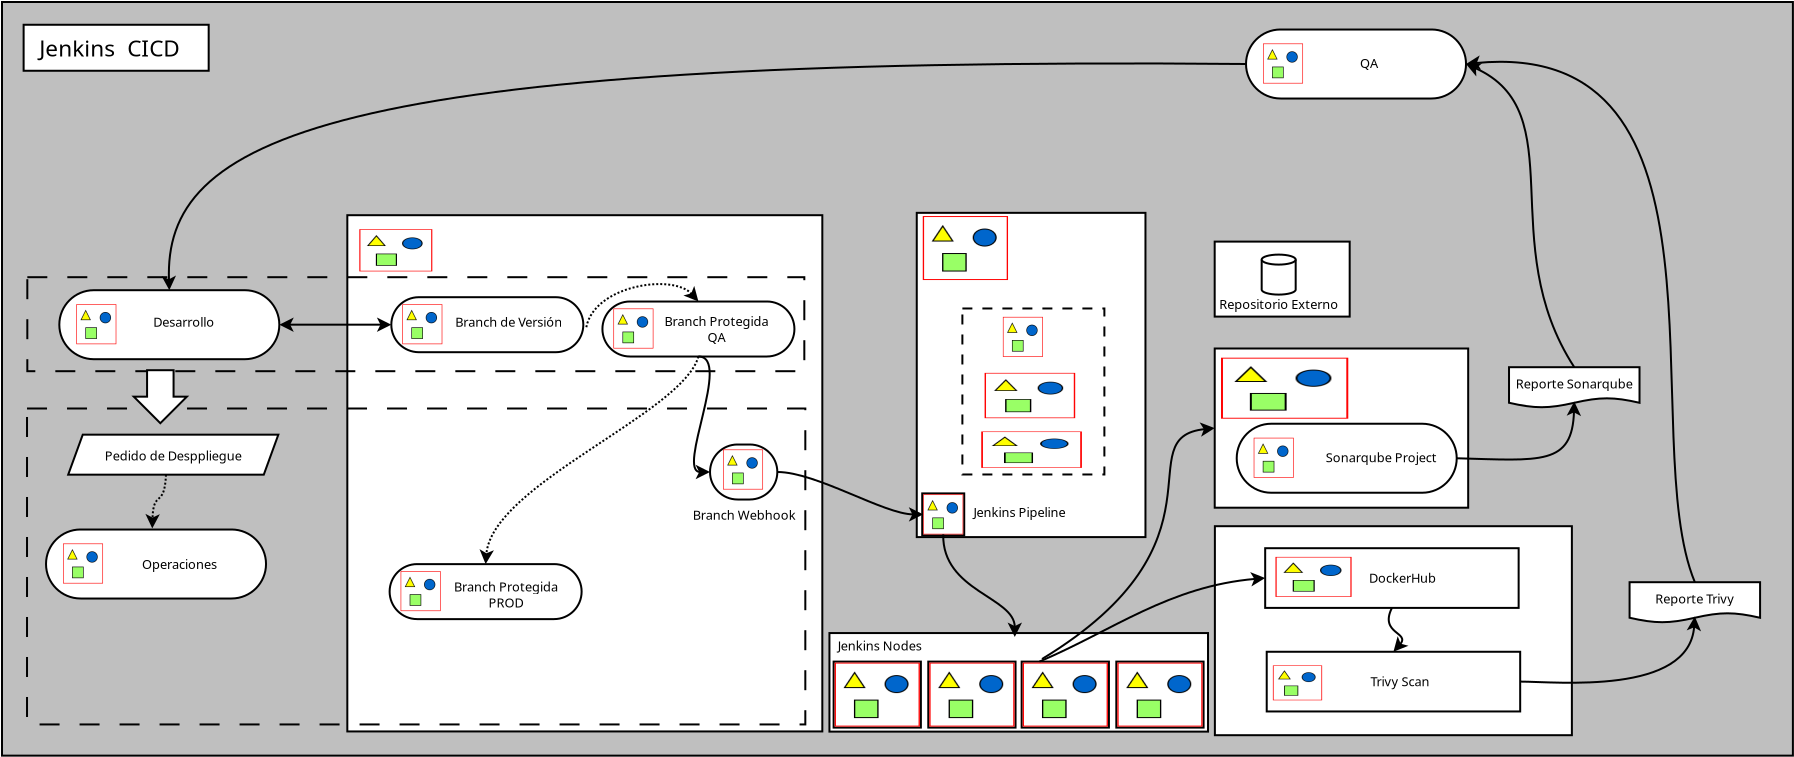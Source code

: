 <?xml version="1.0" encoding="UTF-8"?>
<dia:diagram xmlns:dia="http://www.lysator.liu.se/~alla/dia/">
  <dia:layer name="Fondo" visible="true" active="true">
    <dia:object type="Standard - Box" version="0" id="O0">
      <dia:attribute name="obj_pos">
        <dia:point val="2.684,-6.11"/>
      </dia:attribute>
      <dia:attribute name="obj_bb">
        <dia:rectangle val="2.634,-6.16;92.278,31.622"/>
      </dia:attribute>
      <dia:attribute name="elem_corner">
        <dia:point val="2.684,-6.11"/>
      </dia:attribute>
      <dia:attribute name="elem_width">
        <dia:real val="89.545"/>
      </dia:attribute>
      <dia:attribute name="elem_height">
        <dia:real val="37.682"/>
      </dia:attribute>
      <dia:attribute name="border_width">
        <dia:real val="0.1"/>
      </dia:attribute>
      <dia:attribute name="inner_color">
        <dia:color val="#bfbfbf"/>
      </dia:attribute>
      <dia:attribute name="show_background">
        <dia:boolean val="true"/>
      </dia:attribute>
    </dia:object>
    <dia:object type="Standard - Box" version="0" id="O1">
      <dia:attribute name="obj_pos">
        <dia:point val="19.95,4.55"/>
      </dia:attribute>
      <dia:attribute name="obj_bb">
        <dia:rectangle val="19.9,4.5;43.75,30.413"/>
      </dia:attribute>
      <dia:attribute name="elem_corner">
        <dia:point val="19.95,4.55"/>
      </dia:attribute>
      <dia:attribute name="elem_width">
        <dia:real val="23.75"/>
      </dia:attribute>
      <dia:attribute name="elem_height">
        <dia:real val="25.812"/>
      </dia:attribute>
      <dia:attribute name="show_background">
        <dia:boolean val="true"/>
      </dia:attribute>
    </dia:object>
    <dia:object type="Standard - Box" version="0" id="O2">
      <dia:attribute name="obj_pos">
        <dia:point val="48.422,4.432"/>
      </dia:attribute>
      <dia:attribute name="obj_bb">
        <dia:rectangle val="48.372,4.382;59.907,20.695"/>
      </dia:attribute>
      <dia:attribute name="elem_corner">
        <dia:point val="48.422,4.432"/>
      </dia:attribute>
      <dia:attribute name="elem_width">
        <dia:real val="11.435"/>
      </dia:attribute>
      <dia:attribute name="elem_height">
        <dia:real val="16.213"/>
      </dia:attribute>
      <dia:attribute name="show_background">
        <dia:boolean val="true"/>
      </dia:attribute>
    </dia:object>
    <dia:object type="Standard - Box" version="0" id="O3">
      <dia:attribute name="obj_pos">
        <dia:point val="3.935,14.215"/>
      </dia:attribute>
      <dia:attribute name="obj_bb">
        <dia:rectangle val="3.885,14.165;42.9,30.062"/>
      </dia:attribute>
      <dia:attribute name="elem_corner">
        <dia:point val="3.935,14.215"/>
      </dia:attribute>
      <dia:attribute name="elem_width">
        <dia:real val="38.915"/>
      </dia:attribute>
      <dia:attribute name="elem_height">
        <dia:real val="15.797"/>
      </dia:attribute>
      <dia:attribute name="show_background">
        <dia:boolean val="false"/>
      </dia:attribute>
      <dia:attribute name="line_style">
        <dia:enum val="1"/>
      </dia:attribute>
    </dia:object>
    <dia:object type="Standard - Box" version="0" id="O4">
      <dia:attribute name="obj_pos">
        <dia:point val="50.703,9.214"/>
      </dia:attribute>
      <dia:attribute name="obj_bb">
        <dia:rectangle val="50.653,9.164;57.853,17.564"/>
      </dia:attribute>
      <dia:attribute name="elem_corner">
        <dia:point val="50.703,9.214"/>
      </dia:attribute>
      <dia:attribute name="elem_width">
        <dia:real val="7.1"/>
      </dia:attribute>
      <dia:attribute name="elem_height">
        <dia:real val="8.3"/>
      </dia:attribute>
      <dia:attribute name="show_background">
        <dia:boolean val="false"/>
      </dia:attribute>
      <dia:attribute name="line_style">
        <dia:enum val="1"/>
      </dia:attribute>
      <dia:attribute name="dashlength">
        <dia:real val="0.5"/>
      </dia:attribute>
    </dia:object>
    <dia:object type="Standard - Box" version="0" id="O5">
      <dia:attribute name="obj_pos">
        <dia:point val="3.95,7.65"/>
      </dia:attribute>
      <dia:attribute name="obj_bb">
        <dia:rectangle val="3.9,7.6;42.85,12.4"/>
      </dia:attribute>
      <dia:attribute name="elem_corner">
        <dia:point val="3.95,7.65"/>
      </dia:attribute>
      <dia:attribute name="elem_width">
        <dia:real val="38.85"/>
      </dia:attribute>
      <dia:attribute name="elem_height">
        <dia:real val="4.7"/>
      </dia:attribute>
      <dia:attribute name="show_background">
        <dia:boolean val="false"/>
      </dia:attribute>
      <dia:attribute name="line_style">
        <dia:enum val="1"/>
      </dia:attribute>
    </dia:object>
    <dia:object type="Standard - Box" version="0" id="O6">
      <dia:attribute name="obj_pos">
        <dia:point val="63.328,20.1"/>
      </dia:attribute>
      <dia:attribute name="obj_bb">
        <dia:rectangle val="63.278,20.05;81.228,30.6"/>
      </dia:attribute>
      <dia:attribute name="elem_corner">
        <dia:point val="63.328,20.1"/>
      </dia:attribute>
      <dia:attribute name="elem_width">
        <dia:real val="17.85"/>
      </dia:attribute>
      <dia:attribute name="elem_height">
        <dia:real val="10.45"/>
      </dia:attribute>
      <dia:attribute name="show_background">
        <dia:boolean val="true"/>
      </dia:attribute>
    </dia:object>
    <dia:object type="Standard - Box" version="0" id="O7">
      <dia:attribute name="obj_pos">
        <dia:point val="44.056,25.443"/>
      </dia:attribute>
      <dia:attribute name="obj_bb">
        <dia:rectangle val="44.005,25.393;63.035,30.421"/>
      </dia:attribute>
      <dia:attribute name="elem_corner">
        <dia:point val="44.056,25.443"/>
      </dia:attribute>
      <dia:attribute name="elem_width">
        <dia:real val="18.929"/>
      </dia:attribute>
      <dia:attribute name="elem_height">
        <dia:real val="4.928"/>
      </dia:attribute>
      <dia:attribute name="show_background">
        <dia:boolean val="true"/>
      </dia:attribute>
    </dia:object>
    <dia:object type="Standard - Text" version="1" id="O8">
      <dia:attribute name="obj_pos">
        <dia:point val="44.474,26.31"/>
      </dia:attribute>
      <dia:attribute name="obj_bb">
        <dia:rectangle val="44.474,25.715;48.968,26.46"/>
      </dia:attribute>
      <dia:attribute name="text">
        <dia:composite type="text">
          <dia:attribute name="string">
            <dia:string>#Jenkins Nodes#</dia:string>
          </dia:attribute>
          <dia:attribute name="font">
            <dia:font family="sans" style="0" name="Helvetica"/>
          </dia:attribute>
          <dia:attribute name="height">
            <dia:real val="0.8"/>
          </dia:attribute>
          <dia:attribute name="pos">
            <dia:point val="44.474,26.31"/>
          </dia:attribute>
          <dia:attribute name="color">
            <dia:color val="#000000"/>
          </dia:attribute>
          <dia:attribute name="alignment">
            <dia:enum val="0"/>
          </dia:attribute>
        </dia:composite>
      </dia:attribute>
      <dia:attribute name="valign">
        <dia:enum val="3"/>
      </dia:attribute>
    </dia:object>
    <dia:group>
      <dia:object type="Standard - Box" version="0" id="O9">
        <dia:attribute name="obj_pos">
          <dia:point val="3.765,-4.972"/>
        </dia:attribute>
        <dia:attribute name="obj_bb">
          <dia:rectangle val="3.715,-5.022;13.068,-2.622"/>
        </dia:attribute>
        <dia:attribute name="elem_corner">
          <dia:point val="3.765,-4.972"/>
        </dia:attribute>
        <dia:attribute name="elem_width">
          <dia:real val="9.253"/>
        </dia:attribute>
        <dia:attribute name="elem_height">
          <dia:real val="2.3"/>
        </dia:attribute>
        <dia:attribute name="show_background">
          <dia:boolean val="true"/>
        </dia:attribute>
      </dia:object>
      <dia:object type="Standard - Text" version="1" id="O10">
        <dia:attribute name="obj_pos">
          <dia:point val="4.549,-3.38"/>
        </dia:attribute>
        <dia:attribute name="obj_bb">
          <dia:rectangle val="4.549,-4.463;12.099,-3.047"/>
        </dia:attribute>
        <dia:attribute name="text">
          <dia:composite type="text">
            <dia:attribute name="string">
              <dia:string>#Jenkins  CICD#</dia:string>
            </dia:attribute>
            <dia:attribute name="font">
              <dia:font family="sans" style="0" name="Helvetica"/>
            </dia:attribute>
            <dia:attribute name="height">
              <dia:real val="1.411"/>
            </dia:attribute>
            <dia:attribute name="pos">
              <dia:point val="4.549,-3.38"/>
            </dia:attribute>
            <dia:attribute name="color">
              <dia:color val="#000000"/>
            </dia:attribute>
            <dia:attribute name="alignment">
              <dia:enum val="0"/>
            </dia:attribute>
          </dia:composite>
        </dia:attribute>
        <dia:attribute name="valign">
          <dia:enum val="3"/>
        </dia:attribute>
      </dia:object>
    </dia:group>
  </dia:layer>
  <dia:layer name="Frente" visible="true">
    <dia:object type="Standard - Image" version="0" id="O11">
      <dia:attribute name="obj_pos">
        <dia:point val="20.55,5.25"/>
      </dia:attribute>
      <dia:attribute name="obj_bb">
        <dia:rectangle val="20.5,5.2;24.25,7.41"/>
      </dia:attribute>
      <dia:attribute name="elem_corner">
        <dia:point val="20.55,5.25"/>
      </dia:attribute>
      <dia:attribute name="elem_width">
        <dia:real val="3.65"/>
      </dia:attribute>
      <dia:attribute name="elem_height">
        <dia:real val="2.11"/>
      </dia:attribute>
      <dia:attribute name="draw_border">
        <dia:boolean val="false"/>
      </dia:attribute>
      <dia:attribute name="keep_aspect">
        <dia:boolean val="true"/>
      </dia:attribute>
      <dia:attribute name="file">
        <dia:string>#D:\dpaniagua\documentos\git\smartfran-documentacion\SF_CICD\jenkins_smartfran\img\GitHub-logo.jpg#</dia:string>
      </dia:attribute>
    </dia:object>
    <dia:group>
      <dia:object type="Standard - Box" version="0" id="O12">
        <dia:attribute name="obj_pos">
          <dia:point val="22.15,8.65"/>
        </dia:attribute>
        <dia:attribute name="obj_bb">
          <dia:rectangle val="22.1,8.6;31.8,11.45"/>
        </dia:attribute>
        <dia:attribute name="elem_corner">
          <dia:point val="22.15,8.65"/>
        </dia:attribute>
        <dia:attribute name="elem_width">
          <dia:real val="9.6"/>
        </dia:attribute>
        <dia:attribute name="elem_height">
          <dia:real val="2.75"/>
        </dia:attribute>
        <dia:attribute name="border_width">
          <dia:real val="0.1"/>
        </dia:attribute>
        <dia:attribute name="show_background">
          <dia:boolean val="true"/>
        </dia:attribute>
        <dia:attribute name="corner_radius">
          <dia:real val="2"/>
        </dia:attribute>
      </dia:object>
      <dia:object type="Standard - Image" version="0" id="O13">
        <dia:attribute name="obj_pos">
          <dia:point val="22.7,9"/>
        </dia:attribute>
        <dia:attribute name="obj_bb">
          <dia:rectangle val="22.65,8.95;24.75,11.05"/>
        </dia:attribute>
        <dia:attribute name="elem_corner">
          <dia:point val="22.7,9"/>
        </dia:attribute>
        <dia:attribute name="elem_width">
          <dia:real val="2"/>
        </dia:attribute>
        <dia:attribute name="elem_height">
          <dia:real val="2"/>
        </dia:attribute>
        <dia:attribute name="border_width">
          <dia:real val="0.1"/>
        </dia:attribute>
        <dia:attribute name="draw_border">
          <dia:boolean val="false"/>
        </dia:attribute>
        <dia:attribute name="keep_aspect">
          <dia:boolean val="true"/>
        </dia:attribute>
        <dia:attribute name="file">
          <dia:string>#D:\dpaniagua\documentos\git\smartfran-documentacion\SF_CICD\jenkins_smartfran\img\Git-Icon-1788C.png#</dia:string>
        </dia:attribute>
      </dia:object>
    </dia:group>
    <dia:group>
      <dia:object type="Standard - Box" version="0" id="O14">
        <dia:attribute name="obj_pos">
          <dia:point val="32.705,8.865"/>
        </dia:attribute>
        <dia:attribute name="obj_bb">
          <dia:rectangle val="32.655,8.815;42.355,11.665"/>
        </dia:attribute>
        <dia:attribute name="elem_corner">
          <dia:point val="32.705,8.865"/>
        </dia:attribute>
        <dia:attribute name="elem_width">
          <dia:real val="9.6"/>
        </dia:attribute>
        <dia:attribute name="elem_height">
          <dia:real val="2.75"/>
        </dia:attribute>
        <dia:attribute name="border_width">
          <dia:real val="0.1"/>
        </dia:attribute>
        <dia:attribute name="show_background">
          <dia:boolean val="true"/>
        </dia:attribute>
        <dia:attribute name="corner_radius">
          <dia:real val="2"/>
        </dia:attribute>
      </dia:object>
      <dia:object type="Standard - Image" version="0" id="O15">
        <dia:attribute name="obj_pos">
          <dia:point val="33.255,9.215"/>
        </dia:attribute>
        <dia:attribute name="obj_bb">
          <dia:rectangle val="33.205,9.165;35.305,11.265"/>
        </dia:attribute>
        <dia:attribute name="elem_corner">
          <dia:point val="33.255,9.215"/>
        </dia:attribute>
        <dia:attribute name="elem_width">
          <dia:real val="2"/>
        </dia:attribute>
        <dia:attribute name="elem_height">
          <dia:real val="2"/>
        </dia:attribute>
        <dia:attribute name="border_width">
          <dia:real val="0.1"/>
        </dia:attribute>
        <dia:attribute name="draw_border">
          <dia:boolean val="false"/>
        </dia:attribute>
        <dia:attribute name="keep_aspect">
          <dia:boolean val="true"/>
        </dia:attribute>
        <dia:attribute name="file">
          <dia:string>#D:\dpaniagua\documentos\git\smartfran-documentacion\SF_CICD\jenkins_smartfran\img\Git-Icon-1788C.png#</dia:string>
        </dia:attribute>
      </dia:object>
    </dia:group>
    <dia:group>
      <dia:object type="Standard - Box" version="0" id="O16">
        <dia:attribute name="obj_pos">
          <dia:point val="22.065,21.995"/>
        </dia:attribute>
        <dia:attribute name="obj_bb">
          <dia:rectangle val="22.015,21.945;31.715,24.795"/>
        </dia:attribute>
        <dia:attribute name="elem_corner">
          <dia:point val="22.065,21.995"/>
        </dia:attribute>
        <dia:attribute name="elem_width">
          <dia:real val="9.6"/>
        </dia:attribute>
        <dia:attribute name="elem_height">
          <dia:real val="2.75"/>
        </dia:attribute>
        <dia:attribute name="border_width">
          <dia:real val="0.1"/>
        </dia:attribute>
        <dia:attribute name="show_background">
          <dia:boolean val="true"/>
        </dia:attribute>
        <dia:attribute name="corner_radius">
          <dia:real val="2"/>
        </dia:attribute>
      </dia:object>
      <dia:object type="Standard - Image" version="0" id="O17">
        <dia:attribute name="obj_pos">
          <dia:point val="22.615,22.345"/>
        </dia:attribute>
        <dia:attribute name="obj_bb">
          <dia:rectangle val="22.565,22.295;24.665,24.395"/>
        </dia:attribute>
        <dia:attribute name="elem_corner">
          <dia:point val="22.615,22.345"/>
        </dia:attribute>
        <dia:attribute name="elem_width">
          <dia:real val="2"/>
        </dia:attribute>
        <dia:attribute name="elem_height">
          <dia:real val="2"/>
        </dia:attribute>
        <dia:attribute name="border_width">
          <dia:real val="0.1"/>
        </dia:attribute>
        <dia:attribute name="draw_border">
          <dia:boolean val="false"/>
        </dia:attribute>
        <dia:attribute name="keep_aspect">
          <dia:boolean val="true"/>
        </dia:attribute>
        <dia:attribute name="file">
          <dia:string>#D:\dpaniagua\documentos\git\smartfran-documentacion\SF_CICD\jenkins_smartfran\img\Git-Icon-1788C.png#</dia:string>
        </dia:attribute>
      </dia:object>
    </dia:group>
    <dia:object type="Standard - BezierLine" version="0" id="O18">
      <dia:attribute name="obj_pos">
        <dia:point val="16.55,10.025"/>
      </dia:attribute>
      <dia:attribute name="obj_bb">
        <dia:rectangle val="16.55,9.663;22.15,10.387"/>
      </dia:attribute>
      <dia:attribute name="bez_points">
        <dia:point val="16.55,10.025"/>
        <dia:point val="19.206,10.025"/>
        <dia:point val="19.494,10.025"/>
        <dia:point val="22.15,10.025"/>
      </dia:attribute>
      <dia:attribute name="corner_types">
        <dia:enum val="0"/>
        <dia:enum val="0"/>
      </dia:attribute>
      <dia:attribute name="start_arrow">
        <dia:enum val="22"/>
      </dia:attribute>
      <dia:attribute name="start_arrow_length">
        <dia:real val="0.5"/>
      </dia:attribute>
      <dia:attribute name="start_arrow_width">
        <dia:real val="0.5"/>
      </dia:attribute>
      <dia:attribute name="end_arrow">
        <dia:enum val="22"/>
      </dia:attribute>
      <dia:attribute name="end_arrow_length">
        <dia:real val="0.5"/>
      </dia:attribute>
      <dia:attribute name="end_arrow_width">
        <dia:real val="0.5"/>
      </dia:attribute>
      <dia:connections>
        <dia:connection handle="0" to="O19" connection="4"/>
        <dia:connection handle="3" to="O12" connection="3"/>
      </dia:connections>
    </dia:object>
    <dia:group>
      <dia:object type="Standard - Box" version="0" id="O19">
        <dia:attribute name="obj_pos">
          <dia:point val="5.55,8.3"/>
        </dia:attribute>
        <dia:attribute name="obj_bb">
          <dia:rectangle val="5.5,8.25;16.6,11.8"/>
        </dia:attribute>
        <dia:attribute name="elem_corner">
          <dia:point val="5.55,8.3"/>
        </dia:attribute>
        <dia:attribute name="elem_width">
          <dia:real val="11"/>
        </dia:attribute>
        <dia:attribute name="elem_height">
          <dia:real val="3.45"/>
        </dia:attribute>
        <dia:attribute name="border_width">
          <dia:real val="0.1"/>
        </dia:attribute>
        <dia:attribute name="show_background">
          <dia:boolean val="true"/>
        </dia:attribute>
        <dia:attribute name="corner_radius">
          <dia:real val="2"/>
        </dia:attribute>
      </dia:object>
      <dia:object type="Standard - Image" version="0" id="O20">
        <dia:attribute name="obj_pos">
          <dia:point val="6.4,9"/>
        </dia:attribute>
        <dia:attribute name="obj_bb">
          <dia:rectangle val="6.35,8.95;8.45,11.05"/>
        </dia:attribute>
        <dia:attribute name="elem_corner">
          <dia:point val="6.4,9"/>
        </dia:attribute>
        <dia:attribute name="elem_width">
          <dia:real val="2"/>
        </dia:attribute>
        <dia:attribute name="elem_height">
          <dia:real val="2"/>
        </dia:attribute>
        <dia:attribute name="border_width">
          <dia:real val="0.1"/>
        </dia:attribute>
        <dia:attribute name="draw_border">
          <dia:boolean val="false"/>
        </dia:attribute>
        <dia:attribute name="keep_aspect">
          <dia:boolean val="true"/>
        </dia:attribute>
        <dia:attribute name="file">
          <dia:string>#D:\dpaniagua\documentos\git\smartfran-documentacion\SF_CICD\jenkins_smartfran\img\smartfranlogo_400x400.jpg#</dia:string>
        </dia:attribute>
      </dia:object>
    </dia:group>
    <dia:group>
      <dia:object type="Standard - Box" version="0" id="O21">
        <dia:attribute name="obj_pos">
          <dia:point val="4.885,20.265"/>
        </dia:attribute>
        <dia:attribute name="obj_bb">
          <dia:rectangle val="4.835,20.215;15.935,23.765"/>
        </dia:attribute>
        <dia:attribute name="elem_corner">
          <dia:point val="4.885,20.265"/>
        </dia:attribute>
        <dia:attribute name="elem_width">
          <dia:real val="11"/>
        </dia:attribute>
        <dia:attribute name="elem_height">
          <dia:real val="3.45"/>
        </dia:attribute>
        <dia:attribute name="border_width">
          <dia:real val="0.1"/>
        </dia:attribute>
        <dia:attribute name="show_background">
          <dia:boolean val="true"/>
        </dia:attribute>
        <dia:attribute name="corner_radius">
          <dia:real val="2"/>
        </dia:attribute>
      </dia:object>
      <dia:object type="Standard - Image" version="0" id="O22">
        <dia:attribute name="obj_pos">
          <dia:point val="5.735,20.965"/>
        </dia:attribute>
        <dia:attribute name="obj_bb">
          <dia:rectangle val="5.685,20.915;7.785,23.015"/>
        </dia:attribute>
        <dia:attribute name="elem_corner">
          <dia:point val="5.735,20.965"/>
        </dia:attribute>
        <dia:attribute name="elem_width">
          <dia:real val="2"/>
        </dia:attribute>
        <dia:attribute name="elem_height">
          <dia:real val="2"/>
        </dia:attribute>
        <dia:attribute name="border_width">
          <dia:real val="0.1"/>
        </dia:attribute>
        <dia:attribute name="draw_border">
          <dia:boolean val="false"/>
        </dia:attribute>
        <dia:attribute name="keep_aspect">
          <dia:boolean val="true"/>
        </dia:attribute>
        <dia:attribute name="file">
          <dia:string>#D:\dpaniagua\documentos\git\smartfran-documentacion\SF_CICD\jenkins_smartfran\img\smartfranlogo_400x400.jpg#</dia:string>
        </dia:attribute>
      </dia:object>
    </dia:group>
    <dia:object type="Standard - Box" version="0" id="O23">
      <dia:attribute name="obj_pos">
        <dia:point val="38.085,16.015"/>
      </dia:attribute>
      <dia:attribute name="obj_bb">
        <dia:rectangle val="38.035,15.965;41.5,18.815"/>
      </dia:attribute>
      <dia:attribute name="elem_corner">
        <dia:point val="38.085,16.015"/>
      </dia:attribute>
      <dia:attribute name="elem_width">
        <dia:real val="3.365"/>
      </dia:attribute>
      <dia:attribute name="elem_height">
        <dia:real val="2.75"/>
      </dia:attribute>
      <dia:attribute name="show_background">
        <dia:boolean val="true"/>
      </dia:attribute>
      <dia:attribute name="corner_radius">
        <dia:real val="2"/>
      </dia:attribute>
    </dia:object>
    <dia:object type="Standard - Image" version="0" id="O24">
      <dia:attribute name="obj_pos">
        <dia:point val="38.735,16.265"/>
      </dia:attribute>
      <dia:attribute name="obj_bb">
        <dia:rectangle val="38.685,16.215;40.785,18.315"/>
      </dia:attribute>
      <dia:attribute name="elem_corner">
        <dia:point val="38.735,16.265"/>
      </dia:attribute>
      <dia:attribute name="elem_width">
        <dia:real val="2"/>
      </dia:attribute>
      <dia:attribute name="elem_height">
        <dia:real val="2"/>
      </dia:attribute>
      <dia:attribute name="draw_border">
        <dia:boolean val="false"/>
      </dia:attribute>
      <dia:attribute name="keep_aspect">
        <dia:boolean val="true"/>
      </dia:attribute>
      <dia:attribute name="file">
        <dia:string>#D:\dpaniagua\documentos\git\smartfran-documentacion\SF_CICD\jenkins_smartfran\img\github_webhook.png#</dia:string>
      </dia:attribute>
    </dia:object>
    <dia:object type="Standard - Text" version="1" id="O25">
      <dia:attribute name="obj_pos">
        <dia:point val="25.35,10.125"/>
      </dia:attribute>
      <dia:attribute name="obj_bb">
        <dia:rectangle val="25.35,9.53;31.218,10.275"/>
      </dia:attribute>
      <dia:attribute name="text">
        <dia:composite type="text">
          <dia:attribute name="string">
            <dia:string>#Branch de Versión#</dia:string>
          </dia:attribute>
          <dia:attribute name="font">
            <dia:font family="sans" style="0" name="Helvetica"/>
          </dia:attribute>
          <dia:attribute name="height">
            <dia:real val="0.8"/>
          </dia:attribute>
          <dia:attribute name="pos">
            <dia:point val="25.35,10.125"/>
          </dia:attribute>
          <dia:attribute name="color">
            <dia:color val="#000000"/>
          </dia:attribute>
          <dia:attribute name="alignment">
            <dia:enum val="0"/>
          </dia:attribute>
        </dia:composite>
      </dia:attribute>
      <dia:attribute name="valign">
        <dia:enum val="3"/>
      </dia:attribute>
    </dia:object>
    <dia:object type="Standard - Text" version="1" id="O26">
      <dia:attribute name="obj_pos">
        <dia:point val="38.405,10.09"/>
      </dia:attribute>
      <dia:attribute name="obj_bb">
        <dia:rectangle val="35.64,9.476;41.189,11.077"/>
      </dia:attribute>
      <dia:attribute name="text">
        <dia:composite type="text">
          <dia:attribute name="string">
            <dia:string>#Branch Protegida
QA#</dia:string>
          </dia:attribute>
          <dia:attribute name="font">
            <dia:font family="sans" style="0" name="Helvetica"/>
          </dia:attribute>
          <dia:attribute name="height">
            <dia:real val="0.8"/>
          </dia:attribute>
          <dia:attribute name="pos">
            <dia:point val="38.405,10.09"/>
          </dia:attribute>
          <dia:attribute name="color">
            <dia:color val="#000000"/>
          </dia:attribute>
          <dia:attribute name="alignment">
            <dia:enum val="1"/>
          </dia:attribute>
        </dia:composite>
      </dia:attribute>
      <dia:attribute name="valign">
        <dia:enum val="3"/>
      </dia:attribute>
    </dia:object>
    <dia:object type="Standard - Text" version="1" id="O27">
      <dia:attribute name="obj_pos">
        <dia:point val="10.25,10.125"/>
      </dia:attribute>
      <dia:attribute name="obj_bb">
        <dia:rectangle val="10.25,9.53;13.527,10.275"/>
      </dia:attribute>
      <dia:attribute name="text">
        <dia:composite type="text">
          <dia:attribute name="string">
            <dia:string>#Desarrollo#</dia:string>
          </dia:attribute>
          <dia:attribute name="font">
            <dia:font family="sans" style="0" name="Helvetica"/>
          </dia:attribute>
          <dia:attribute name="height">
            <dia:real val="0.8"/>
          </dia:attribute>
          <dia:attribute name="pos">
            <dia:point val="10.25,10.125"/>
          </dia:attribute>
          <dia:attribute name="color">
            <dia:color val="#000000"/>
          </dia:attribute>
          <dia:attribute name="alignment">
            <dia:enum val="0"/>
          </dia:attribute>
        </dia:composite>
      </dia:attribute>
      <dia:attribute name="valign">
        <dia:enum val="3"/>
      </dia:attribute>
    </dia:object>
    <dia:object type="Standard - Text" version="1" id="O28">
      <dia:attribute name="obj_pos">
        <dia:point val="9.685,22.244"/>
      </dia:attribute>
      <dia:attribute name="obj_bb">
        <dia:rectangle val="9.685,21.649;13.703,22.394"/>
      </dia:attribute>
      <dia:attribute name="text">
        <dia:composite type="text">
          <dia:attribute name="string">
            <dia:string>#Operaciones#</dia:string>
          </dia:attribute>
          <dia:attribute name="font">
            <dia:font family="sans" style="0" name="Helvetica"/>
          </dia:attribute>
          <dia:attribute name="height">
            <dia:real val="0.8"/>
          </dia:attribute>
          <dia:attribute name="pos">
            <dia:point val="9.685,22.244"/>
          </dia:attribute>
          <dia:attribute name="color">
            <dia:color val="#000000"/>
          </dia:attribute>
          <dia:attribute name="alignment">
            <dia:enum val="0"/>
          </dia:attribute>
        </dia:composite>
      </dia:attribute>
      <dia:attribute name="valign">
        <dia:enum val="3"/>
      </dia:attribute>
    </dia:object>
    <dia:object type="Standard - Text" version="1" id="O29">
      <dia:attribute name="obj_pos">
        <dia:point val="27.889,23.359"/>
      </dia:attribute>
      <dia:attribute name="obj_bb">
        <dia:rectangle val="25.124,22.746;30.673,24.347"/>
      </dia:attribute>
      <dia:attribute name="text">
        <dia:composite type="text">
          <dia:attribute name="string">
            <dia:string>#Branch Protegida
PROD#</dia:string>
          </dia:attribute>
          <dia:attribute name="font">
            <dia:font family="sans" style="0" name="Helvetica"/>
          </dia:attribute>
          <dia:attribute name="height">
            <dia:real val="0.8"/>
          </dia:attribute>
          <dia:attribute name="pos">
            <dia:point val="27.889,23.359"/>
          </dia:attribute>
          <dia:attribute name="color">
            <dia:color val="#000000"/>
          </dia:attribute>
          <dia:attribute name="alignment">
            <dia:enum val="1"/>
          </dia:attribute>
        </dia:composite>
      </dia:attribute>
      <dia:attribute name="valign">
        <dia:enum val="3"/>
      </dia:attribute>
    </dia:object>
    <dia:object type="Standard - BezierLine" version="0" id="O30">
      <dia:attribute name="obj_pos">
        <dia:point val="37.505,11.615"/>
      </dia:attribute>
      <dia:attribute name="obj_bb">
        <dia:rectangle val="37.233,11.565;38.119,17.752"/>
      </dia:attribute>
      <dia:attribute name="bez_points">
        <dia:point val="37.505,11.615"/>
        <dia:point val="39.213,11.615"/>
        <dia:point val="36.377,17.39"/>
        <dia:point val="38.085,17.39"/>
      </dia:attribute>
      <dia:attribute name="corner_types">
        <dia:enum val="0"/>
        <dia:enum val="0"/>
      </dia:attribute>
      <dia:attribute name="end_arrow">
        <dia:enum val="22"/>
      </dia:attribute>
      <dia:attribute name="end_arrow_length">
        <dia:real val="0.5"/>
      </dia:attribute>
      <dia:attribute name="end_arrow_width">
        <dia:real val="0.5"/>
      </dia:attribute>
      <dia:connections>
        <dia:connection handle="0" to="O14" connection="6"/>
        <dia:connection handle="3" to="O23" connection="3"/>
      </dia:connections>
    </dia:object>
    <dia:object type="Standard - Text" version="1" id="O31">
      <dia:attribute name="obj_pos">
        <dia:point val="37.225,19.775"/>
      </dia:attribute>
      <dia:attribute name="obj_bb">
        <dia:rectangle val="37.225,19.18;42.68,19.925"/>
      </dia:attribute>
      <dia:attribute name="text">
        <dia:composite type="text">
          <dia:attribute name="string">
            <dia:string>#Branch Webhook#</dia:string>
          </dia:attribute>
          <dia:attribute name="font">
            <dia:font family="sans" style="0" name="Helvetica"/>
          </dia:attribute>
          <dia:attribute name="height">
            <dia:real val="0.8"/>
          </dia:attribute>
          <dia:attribute name="pos">
            <dia:point val="37.225,19.775"/>
          </dia:attribute>
          <dia:attribute name="color">
            <dia:color val="#000000"/>
          </dia:attribute>
          <dia:attribute name="alignment">
            <dia:enum val="0"/>
          </dia:attribute>
        </dia:composite>
      </dia:attribute>
      <dia:attribute name="valign">
        <dia:enum val="3"/>
      </dia:attribute>
    </dia:object>
    <dia:object type="Standard - Image" version="0" id="O32">
      <dia:attribute name="obj_pos">
        <dia:point val="48.722,4.592"/>
      </dia:attribute>
      <dia:attribute name="obj_bb">
        <dia:rectangle val="48.672,4.542;53.035,7.842"/>
      </dia:attribute>
      <dia:attribute name="elem_corner">
        <dia:point val="48.722,4.592"/>
      </dia:attribute>
      <dia:attribute name="elem_width">
        <dia:real val="4.263"/>
      </dia:attribute>
      <dia:attribute name="elem_height">
        <dia:real val="3.2"/>
      </dia:attribute>
      <dia:attribute name="draw_border">
        <dia:boolean val="false"/>
      </dia:attribute>
      <dia:attribute name="keep_aspect">
        <dia:boolean val="true"/>
      </dia:attribute>
      <dia:attribute name="file">
        <dia:string>#D:\dpaniagua\documentos\git\smartfran-documentacion\SF_CICD\jenkins_smartfran\img\jenkins8460.jpg#</dia:string>
      </dia:attribute>
    </dia:object>
    <dia:object type="Standard - Image" version="0" id="O33">
      <dia:attribute name="obj_pos">
        <dia:point val="48.745,18.51"/>
      </dia:attribute>
      <dia:attribute name="obj_bb">
        <dia:rectangle val="48.695,18.46;50.795,20.56"/>
      </dia:attribute>
      <dia:attribute name="elem_corner">
        <dia:point val="48.745,18.51"/>
      </dia:attribute>
      <dia:attribute name="elem_width">
        <dia:real val="2"/>
      </dia:attribute>
      <dia:attribute name="elem_height">
        <dia:real val="2"/>
      </dia:attribute>
      <dia:attribute name="draw_border">
        <dia:boolean val="true"/>
      </dia:attribute>
      <dia:attribute name="keep_aspect">
        <dia:boolean val="true"/>
      </dia:attribute>
      <dia:attribute name="file">
        <dia:string>#D:\dpaniagua\documentos\git\smartfran-documentacion\SF_CICD\jenkins_smartfran\img\pipeline_icon.png#</dia:string>
      </dia:attribute>
    </dia:object>
    <dia:object type="Standard - Box" version="0" id="O34">
      <dia:attribute name="obj_pos">
        <dia:point val="63.32,11.215"/>
      </dia:attribute>
      <dia:attribute name="obj_bb">
        <dia:rectangle val="63.27,11.165;76.043,19.225"/>
      </dia:attribute>
      <dia:attribute name="elem_corner">
        <dia:point val="63.32,11.215"/>
      </dia:attribute>
      <dia:attribute name="elem_width">
        <dia:real val="12.673"/>
      </dia:attribute>
      <dia:attribute name="elem_height">
        <dia:real val="7.96"/>
      </dia:attribute>
      <dia:attribute name="show_background">
        <dia:boolean val="true"/>
      </dia:attribute>
    </dia:object>
    <dia:object type="Standard - Image" version="0" id="O35">
      <dia:attribute name="obj_pos">
        <dia:point val="63.635,11.675"/>
      </dia:attribute>
      <dia:attribute name="obj_bb">
        <dia:rectangle val="63.585,11.625;70.048,14.775"/>
      </dia:attribute>
      <dia:attribute name="elem_corner">
        <dia:point val="63.635,11.675"/>
      </dia:attribute>
      <dia:attribute name="elem_width">
        <dia:real val="6.363"/>
      </dia:attribute>
      <dia:attribute name="elem_height">
        <dia:real val="3.05"/>
      </dia:attribute>
      <dia:attribute name="draw_border">
        <dia:boolean val="false"/>
      </dia:attribute>
      <dia:attribute name="keep_aspect">
        <dia:boolean val="true"/>
      </dia:attribute>
      <dia:attribute name="file">
        <dia:string>#D:\dpaniagua\documentos\git\smartfran-documentacion\SF_CICD\jenkins_smartfran\img\sonarqube_icon.png#</dia:string>
      </dia:attribute>
    </dia:object>
    <dia:object type="Standard - Image" version="0" id="O36">
      <dia:attribute name="obj_pos">
        <dia:point val="52.729,9.634"/>
      </dia:attribute>
      <dia:attribute name="obj_bb">
        <dia:rectangle val="52.679,9.584;54.779,11.684"/>
      </dia:attribute>
      <dia:attribute name="elem_corner">
        <dia:point val="52.729,9.634"/>
      </dia:attribute>
      <dia:attribute name="elem_width">
        <dia:real val="2"/>
      </dia:attribute>
      <dia:attribute name="elem_height">
        <dia:real val="2"/>
      </dia:attribute>
      <dia:attribute name="draw_border">
        <dia:boolean val="false"/>
      </dia:attribute>
      <dia:attribute name="keep_aspect">
        <dia:boolean val="true"/>
      </dia:attribute>
      <dia:attribute name="file">
        <dia:string>#D:\dpaniagua\documentos\git\smartfran-documentacion\SF_CICD\jenkins_smartfran\img\PowerShell_5.0_icon.png#</dia:string>
      </dia:attribute>
    </dia:object>
    <dia:object type="Standard - Image" version="0" id="O37">
      <dia:attribute name="obj_pos">
        <dia:point val="51.814,12.434"/>
      </dia:attribute>
      <dia:attribute name="obj_bb">
        <dia:rectangle val="51.764,12.384;56.394,14.749"/>
      </dia:attribute>
      <dia:attribute name="elem_corner">
        <dia:point val="51.814,12.434"/>
      </dia:attribute>
      <dia:attribute name="elem_width">
        <dia:real val="4.53"/>
      </dia:attribute>
      <dia:attribute name="elem_height">
        <dia:real val="2.265"/>
      </dia:attribute>
      <dia:attribute name="draw_border">
        <dia:boolean val="false"/>
      </dia:attribute>
      <dia:attribute name="keep_aspect">
        <dia:boolean val="true"/>
      </dia:attribute>
      <dia:attribute name="file">
        <dia:string>#D:\dpaniagua\documentos\git\smartfran-documentacion\SF_CICD\jenkins_smartfran\img\nuget_logo_icon_170908.png#</dia:string>
      </dia:attribute>
    </dia:object>
    <dia:object type="Standard - Image" version="0" id="O38">
      <dia:attribute name="obj_pos">
        <dia:point val="51.649,15.364"/>
      </dia:attribute>
      <dia:attribute name="obj_bb">
        <dia:rectangle val="51.599,15.315;56.725,17.235"/>
      </dia:attribute>
      <dia:attribute name="elem_corner">
        <dia:point val="51.649,15.364"/>
      </dia:attribute>
      <dia:attribute name="elem_width">
        <dia:real val="5.026"/>
      </dia:attribute>
      <dia:attribute name="elem_height">
        <dia:real val="1.82"/>
      </dia:attribute>
      <dia:attribute name="draw_border">
        <dia:boolean val="false"/>
      </dia:attribute>
      <dia:attribute name="keep_aspect">
        <dia:boolean val="true"/>
      </dia:attribute>
      <dia:attribute name="file">
        <dia:string>#D:\dpaniagua\documentos\git\smartfran-documentacion\SF_CICD\jenkins_smartfran\img\msbuild.jpeg#</dia:string>
      </dia:attribute>
    </dia:object>
    <dia:object type="Standard - BezierLine" version="0" id="O39">
      <dia:attribute name="obj_pos">
        <dia:point val="41.45,17.39"/>
      </dia:attribute>
      <dia:attribute name="obj_bb">
        <dia:rectangle val="41.4,17.34;48.745,19.872"/>
      </dia:attribute>
      <dia:attribute name="bez_points">
        <dia:point val="41.45,17.39"/>
        <dia:point val="43.409,17.39"/>
        <dia:point val="46.786,19.51"/>
        <dia:point val="48.745,19.51"/>
      </dia:attribute>
      <dia:attribute name="corner_types">
        <dia:enum val="0"/>
        <dia:enum val="0"/>
      </dia:attribute>
      <dia:attribute name="end_arrow">
        <dia:enum val="22"/>
      </dia:attribute>
      <dia:attribute name="end_arrow_length">
        <dia:real val="0.5"/>
      </dia:attribute>
      <dia:attribute name="end_arrow_width">
        <dia:real val="0.5"/>
      </dia:attribute>
      <dia:connections>
        <dia:connection handle="0" to="O23" connection="4"/>
        <dia:connection handle="3" to="O33" connection="3"/>
      </dia:connections>
    </dia:object>
    <dia:object type="Standard - Text" version="1" id="O40">
      <dia:attribute name="obj_pos">
        <dia:point val="51.264,19.64"/>
      </dia:attribute>
      <dia:attribute name="obj_bb">
        <dia:rectangle val="51.264,19.045;56.267,19.79"/>
      </dia:attribute>
      <dia:attribute name="text">
        <dia:composite type="text">
          <dia:attribute name="string">
            <dia:string>#Jenkins Pipeline#</dia:string>
          </dia:attribute>
          <dia:attribute name="font">
            <dia:font family="sans" style="0" name="Helvetica"/>
          </dia:attribute>
          <dia:attribute name="height">
            <dia:real val="0.8"/>
          </dia:attribute>
          <dia:attribute name="pos">
            <dia:point val="51.264,19.64"/>
          </dia:attribute>
          <dia:attribute name="color">
            <dia:color val="#000000"/>
          </dia:attribute>
          <dia:attribute name="alignment">
            <dia:enum val="0"/>
          </dia:attribute>
        </dia:composite>
      </dia:attribute>
      <dia:attribute name="valign">
        <dia:enum val="3"/>
      </dia:attribute>
    </dia:object>
    <dia:group>
      <dia:object type="Standard - Box" version="0" id="O41">
        <dia:attribute name="obj_pos">
          <dia:point val="64.42,14.977"/>
        </dia:attribute>
        <dia:attribute name="obj_bb">
          <dia:rectangle val="64.37,14.928;75.47,18.477"/>
        </dia:attribute>
        <dia:attribute name="elem_corner">
          <dia:point val="64.42,14.977"/>
        </dia:attribute>
        <dia:attribute name="elem_width">
          <dia:real val="11"/>
        </dia:attribute>
        <dia:attribute name="elem_height">
          <dia:real val="3.45"/>
        </dia:attribute>
        <dia:attribute name="border_width">
          <dia:real val="0.1"/>
        </dia:attribute>
        <dia:attribute name="show_background">
          <dia:boolean val="true"/>
        </dia:attribute>
        <dia:attribute name="corner_radius">
          <dia:real val="2"/>
        </dia:attribute>
      </dia:object>
      <dia:object type="Standard - Image" version="0" id="O42">
        <dia:attribute name="obj_pos">
          <dia:point val="65.27,15.678"/>
        </dia:attribute>
        <dia:attribute name="obj_bb">
          <dia:rectangle val="65.22,15.627;67.32,17.727"/>
        </dia:attribute>
        <dia:attribute name="elem_corner">
          <dia:point val="65.27,15.678"/>
        </dia:attribute>
        <dia:attribute name="elem_width">
          <dia:real val="2"/>
        </dia:attribute>
        <dia:attribute name="elem_height">
          <dia:real val="2"/>
        </dia:attribute>
        <dia:attribute name="border_width">
          <dia:real val="0.1"/>
        </dia:attribute>
        <dia:attribute name="draw_border">
          <dia:boolean val="false"/>
        </dia:attribute>
        <dia:attribute name="keep_aspect">
          <dia:boolean val="true"/>
        </dia:attribute>
        <dia:attribute name="file">
          <dia:string>#D:\dpaniagua\documentos\git\smartfran-documentacion\SF_CICD\jenkins_smartfran\img\sonarqube_mini_icon.png#</dia:string>
        </dia:attribute>
      </dia:object>
    </dia:group>
    <dia:object type="Standard - Text" version="1" id="O43">
      <dia:attribute name="obj_pos">
        <dia:point val="68.87,16.902"/>
      </dia:attribute>
      <dia:attribute name="obj_bb">
        <dia:rectangle val="68.87,16.308;74.763,17.052"/>
      </dia:attribute>
      <dia:attribute name="text">
        <dia:composite type="text">
          <dia:attribute name="string">
            <dia:string>#Sonarqube Project#</dia:string>
          </dia:attribute>
          <dia:attribute name="font">
            <dia:font family="sans" style="0" name="Helvetica"/>
          </dia:attribute>
          <dia:attribute name="height">
            <dia:real val="0.8"/>
          </dia:attribute>
          <dia:attribute name="pos">
            <dia:point val="68.87,16.902"/>
          </dia:attribute>
          <dia:attribute name="color">
            <dia:color val="#000000"/>
          </dia:attribute>
          <dia:attribute name="alignment">
            <dia:enum val="0"/>
          </dia:attribute>
        </dia:composite>
      </dia:attribute>
      <dia:attribute name="valign">
        <dia:enum val="3"/>
      </dia:attribute>
    </dia:object>
    <dia:object type="Standard - BezierLine" version="0" id="O44">
      <dia:attribute name="obj_pos">
        <dia:point val="64.885,-3.01"/>
      </dia:attribute>
      <dia:attribute name="obj_bb">
        <dia:rectangle val="10.663,-3.088;64.935,8.3"/>
      </dia:attribute>
      <dia:attribute name="bez_points">
        <dia:point val="64.885,-3.01"/>
        <dia:point val="18.435,-3.425"/>
        <dia:point val="10.785,0.825"/>
        <dia:point val="11.05,8.3"/>
      </dia:attribute>
      <dia:attribute name="corner_types">
        <dia:enum val="0"/>
        <dia:enum val="0"/>
      </dia:attribute>
      <dia:attribute name="end_arrow">
        <dia:enum val="22"/>
      </dia:attribute>
      <dia:attribute name="end_arrow_length">
        <dia:real val="0.5"/>
      </dia:attribute>
      <dia:attribute name="end_arrow_width">
        <dia:real val="0.5"/>
      </dia:attribute>
      <dia:connections>
        <dia:connection handle="0" to="O50" connection="3"/>
        <dia:connection handle="3" to="O19" connection="1"/>
      </dia:connections>
    </dia:object>
    <dia:object type="Standard - BezierLine" version="0" id="O45">
      <dia:attribute name="obj_pos">
        <dia:point val="54.685,26.74"/>
      </dia:attribute>
      <dia:attribute name="obj_bb">
        <dia:rectangle val="54.616,14.908;63.32,26.809"/>
      </dia:attribute>
      <dia:attribute name="bez_points">
        <dia:point val="54.685,26.74"/>
        <dia:point val="64.4,20.85"/>
        <dia:point val="58.85,15.65"/>
        <dia:point val="63.32,15.195"/>
      </dia:attribute>
      <dia:attribute name="corner_types">
        <dia:enum val="0"/>
        <dia:enum val="0"/>
      </dia:attribute>
      <dia:attribute name="end_arrow">
        <dia:enum val="22"/>
      </dia:attribute>
      <dia:attribute name="end_arrow_length">
        <dia:real val="0.5"/>
      </dia:attribute>
      <dia:attribute name="end_arrow_width">
        <dia:real val="0.5"/>
      </dia:attribute>
      <dia:connections>
        <dia:connection handle="3" to="O34" connection="3"/>
      </dia:connections>
    </dia:object>
    <dia:object type="Standard - BezierLine" version="0" id="O46">
      <dia:attribute name="obj_pos">
        <dia:point val="31.9,10.15"/>
      </dia:attribute>
      <dia:attribute name="obj_bb">
        <dia:rectangle val="31.841,7.944;37.505,10.209"/>
      </dia:attribute>
      <dia:attribute name="bez_points">
        <dia:point val="31.9,10.15"/>
        <dia:point val="32.3,8.05"/>
        <dia:point val="36.25,7.45"/>
        <dia:point val="37.505,8.865"/>
      </dia:attribute>
      <dia:attribute name="corner_types">
        <dia:enum val="0"/>
        <dia:enum val="0"/>
      </dia:attribute>
      <dia:attribute name="line_style">
        <dia:enum val="4"/>
      </dia:attribute>
      <dia:attribute name="end_arrow">
        <dia:enum val="22"/>
      </dia:attribute>
      <dia:attribute name="end_arrow_length">
        <dia:real val="0.5"/>
      </dia:attribute>
      <dia:attribute name="end_arrow_width">
        <dia:real val="0.5"/>
      </dia:attribute>
      <dia:connections>
        <dia:connection handle="3" to="O14" connection="1"/>
      </dia:connections>
    </dia:object>
    <dia:object type="Standard - BezierLine" version="0" id="O47">
      <dia:attribute name="obj_pos">
        <dia:point val="54.555,26.87"/>
      </dia:attribute>
      <dia:attribute name="obj_bb">
        <dia:rectangle val="54.49,22.393;65.843,26.935"/>
      </dia:attribute>
      <dia:attribute name="bez_points">
        <dia:point val="54.555,26.87"/>
        <dia:point val="58.25,25.3"/>
        <dia:point val="61.05,23.1"/>
        <dia:point val="65.843,22.692"/>
      </dia:attribute>
      <dia:attribute name="corner_types">
        <dia:enum val="0"/>
        <dia:enum val="0"/>
      </dia:attribute>
      <dia:attribute name="end_arrow">
        <dia:enum val="22"/>
      </dia:attribute>
      <dia:attribute name="end_arrow_length">
        <dia:real val="0.5"/>
      </dia:attribute>
      <dia:attribute name="end_arrow_width">
        <dia:real val="0.5"/>
      </dia:attribute>
      <dia:connections>
        <dia:connection handle="3" to="O56" connection="3"/>
      </dia:connections>
    </dia:object>
    <dia:object type="Flowchart - Parallelogram" version="0" id="O48">
      <dia:attribute name="obj_pos">
        <dia:point val="5.993,15.525"/>
      </dia:attribute>
      <dia:attribute name="obj_bb">
        <dia:rectangle val="5.943,15.475;16.55,17.575"/>
      </dia:attribute>
      <dia:attribute name="elem_corner">
        <dia:point val="5.993,15.525"/>
      </dia:attribute>
      <dia:attribute name="elem_width">
        <dia:real val="10.507"/>
      </dia:attribute>
      <dia:attribute name="elem_height">
        <dia:real val="2"/>
      </dia:attribute>
      <dia:attribute name="show_background">
        <dia:boolean val="true"/>
      </dia:attribute>
      <dia:attribute name="shear_angle">
        <dia:real val="70"/>
      </dia:attribute>
      <dia:attribute name="padding">
        <dia:real val="0.5"/>
      </dia:attribute>
      <dia:attribute name="text">
        <dia:composite type="text">
          <dia:attribute name="string">
            <dia:string>#Pedido de Desppliegue#</dia:string>
          </dia:attribute>
          <dia:attribute name="font">
            <dia:font family="sans" style="0" name="Helvetica"/>
          </dia:attribute>
          <dia:attribute name="height">
            <dia:real val="0.8"/>
          </dia:attribute>
          <dia:attribute name="pos">
            <dia:point val="11.246,16.72"/>
          </dia:attribute>
          <dia:attribute name="color">
            <dia:color val="#000000"/>
          </dia:attribute>
          <dia:attribute name="alignment">
            <dia:enum val="1"/>
          </dia:attribute>
        </dia:composite>
      </dia:attribute>
    </dia:object>
    <dia:object type="Standard - BezierLine" version="0" id="O49">
      <dia:attribute name="obj_pos">
        <dia:point val="10.883,17.525"/>
      </dia:attribute>
      <dia:attribute name="obj_bb">
        <dia:rectangle val="9.853,17.473;10.935,20.212"/>
      </dia:attribute>
      <dia:attribute name="bez_points">
        <dia:point val="10.883,17.525"/>
        <dia:point val="10.808,19.262"/>
        <dia:point val="10.247,18.212"/>
        <dia:point val="10.197,20.212"/>
      </dia:attribute>
      <dia:attribute name="corner_types">
        <dia:enum val="0"/>
        <dia:enum val="0"/>
      </dia:attribute>
      <dia:attribute name="line_style">
        <dia:enum val="4"/>
      </dia:attribute>
      <dia:attribute name="end_arrow">
        <dia:enum val="22"/>
      </dia:attribute>
      <dia:attribute name="end_arrow_length">
        <dia:real val="0.5"/>
      </dia:attribute>
      <dia:attribute name="end_arrow_width">
        <dia:real val="0.5"/>
      </dia:attribute>
      <dia:connections>
        <dia:connection handle="0" to="O48" connection="13"/>
      </dia:connections>
    </dia:object>
    <dia:group>
      <dia:object type="Standard - Box" version="0" id="O50">
        <dia:attribute name="obj_pos">
          <dia:point val="64.885,-4.735"/>
        </dia:attribute>
        <dia:attribute name="obj_bb">
          <dia:rectangle val="64.835,-4.785;75.935,-1.235"/>
        </dia:attribute>
        <dia:attribute name="elem_corner">
          <dia:point val="64.885,-4.735"/>
        </dia:attribute>
        <dia:attribute name="elem_width">
          <dia:real val="11"/>
        </dia:attribute>
        <dia:attribute name="elem_height">
          <dia:real val="3.45"/>
        </dia:attribute>
        <dia:attribute name="show_background">
          <dia:boolean val="true"/>
        </dia:attribute>
        <dia:attribute name="corner_radius">
          <dia:real val="2"/>
        </dia:attribute>
      </dia:object>
      <dia:object type="Standard - Image" version="0" id="O51">
        <dia:attribute name="obj_pos">
          <dia:point val="65.735,-4.035"/>
        </dia:attribute>
        <dia:attribute name="obj_bb">
          <dia:rectangle val="65.685,-4.085;67.785,-1.985"/>
        </dia:attribute>
        <dia:attribute name="elem_corner">
          <dia:point val="65.735,-4.035"/>
        </dia:attribute>
        <dia:attribute name="elem_width">
          <dia:real val="2"/>
        </dia:attribute>
        <dia:attribute name="elem_height">
          <dia:real val="2"/>
        </dia:attribute>
        <dia:attribute name="draw_border">
          <dia:boolean val="false"/>
        </dia:attribute>
        <dia:attribute name="keep_aspect">
          <dia:boolean val="true"/>
        </dia:attribute>
        <dia:attribute name="file">
          <dia:string>#D:\dpaniagua\documentos\git\smartfran-documentacion\SF_CICD\jenkins_smartfran\img\smartfranlogo_400x400.jpg#</dia:string>
        </dia:attribute>
      </dia:object>
      <dia:object type="Standard - Text" version="1" id="O52">
        <dia:attribute name="obj_pos">
          <dia:point val="70.585,-2.81"/>
        </dia:attribute>
        <dia:attribute name="obj_bb">
          <dia:rectangle val="70.585,-3.405;71.528,-2.66"/>
        </dia:attribute>
        <dia:attribute name="text">
          <dia:composite type="text">
            <dia:attribute name="string">
              <dia:string>#QA#</dia:string>
            </dia:attribute>
            <dia:attribute name="font">
              <dia:font family="sans" style="0" name="Helvetica"/>
            </dia:attribute>
            <dia:attribute name="height">
              <dia:real val="0.8"/>
            </dia:attribute>
            <dia:attribute name="pos">
              <dia:point val="70.585,-2.81"/>
            </dia:attribute>
            <dia:attribute name="color">
              <dia:color val="#000000"/>
            </dia:attribute>
            <dia:attribute name="alignment">
              <dia:enum val="0"/>
            </dia:attribute>
          </dia:composite>
        </dia:attribute>
        <dia:attribute name="valign">
          <dia:enum val="3"/>
        </dia:attribute>
      </dia:object>
    </dia:group>
    <dia:object type="Standard - Box" version="0" id="O53">
      <dia:attribute name="obj_pos">
        <dia:point val="65.92,26.378"/>
      </dia:attribute>
      <dia:attribute name="obj_bb">
        <dia:rectangle val="65.87,26.328;78.643,29.413"/>
      </dia:attribute>
      <dia:attribute name="elem_corner">
        <dia:point val="65.92,26.378"/>
      </dia:attribute>
      <dia:attribute name="elem_width">
        <dia:real val="12.673"/>
      </dia:attribute>
      <dia:attribute name="elem_height">
        <dia:real val="2.985"/>
      </dia:attribute>
      <dia:attribute name="show_background">
        <dia:boolean val="true"/>
      </dia:attribute>
    </dia:object>
    <dia:object type="Standard - Image" version="0" id="O54">
      <dia:attribute name="obj_pos">
        <dia:point val="66.228,27.062"/>
      </dia:attribute>
      <dia:attribute name="obj_bb">
        <dia:rectangle val="66.178,27.012;68.74,28.856"/>
      </dia:attribute>
      <dia:attribute name="elem_corner">
        <dia:point val="66.228,27.062"/>
      </dia:attribute>
      <dia:attribute name="elem_width">
        <dia:real val="2.462"/>
      </dia:attribute>
      <dia:attribute name="elem_height">
        <dia:real val="1.743"/>
      </dia:attribute>
      <dia:attribute name="draw_border">
        <dia:boolean val="false"/>
      </dia:attribute>
      <dia:attribute name="keep_aspect">
        <dia:boolean val="true"/>
      </dia:attribute>
      <dia:attribute name="file">
        <dia:string>#D:\dpaniagua\documentos\git\smartfran-documentacion\SF_CICD\jenkins_smartfran\img\images.png#</dia:string>
      </dia:attribute>
    </dia:object>
    <dia:object type="Standard - Text" version="1" id="O55">
      <dia:attribute name="obj_pos">
        <dia:point val="71.106,28.108"/>
      </dia:attribute>
      <dia:attribute name="obj_bb">
        <dia:rectangle val="71.106,27.512;74.456,28.258"/>
      </dia:attribute>
      <dia:attribute name="text">
        <dia:composite type="text">
          <dia:attribute name="string">
            <dia:string>#Trivy Scan#</dia:string>
          </dia:attribute>
          <dia:attribute name="font">
            <dia:font family="sans" style="0" name="Helvetica"/>
          </dia:attribute>
          <dia:attribute name="height">
            <dia:real val="0.8"/>
          </dia:attribute>
          <dia:attribute name="pos">
            <dia:point val="71.106,28.108"/>
          </dia:attribute>
          <dia:attribute name="color">
            <dia:color val="#000000"/>
          </dia:attribute>
          <dia:attribute name="alignment">
            <dia:enum val="0"/>
          </dia:attribute>
        </dia:composite>
      </dia:attribute>
      <dia:attribute name="valign">
        <dia:enum val="3"/>
      </dia:attribute>
    </dia:object>
    <dia:object type="Standard - Box" version="0" id="O56">
      <dia:attribute name="obj_pos">
        <dia:point val="65.843,21.2"/>
      </dia:attribute>
      <dia:attribute name="obj_bb">
        <dia:rectangle val="65.793,21.15;78.566,24.235"/>
      </dia:attribute>
      <dia:attribute name="elem_corner">
        <dia:point val="65.843,21.2"/>
      </dia:attribute>
      <dia:attribute name="elem_width">
        <dia:real val="12.673"/>
      </dia:attribute>
      <dia:attribute name="elem_height">
        <dia:real val="2.985"/>
      </dia:attribute>
      <dia:attribute name="show_background">
        <dia:boolean val="true"/>
      </dia:attribute>
    </dia:object>
    <dia:object type="Standard - Image" version="0" id="O57">
      <dia:attribute name="obj_pos">
        <dia:point val="66.358,21.635"/>
      </dia:attribute>
      <dia:attribute name="obj_bb">
        <dia:rectangle val="66.308,21.585;70.213,23.685"/>
      </dia:attribute>
      <dia:attribute name="elem_corner">
        <dia:point val="66.358,21.635"/>
      </dia:attribute>
      <dia:attribute name="elem_width">
        <dia:real val="3.805"/>
      </dia:attribute>
      <dia:attribute name="elem_height">
        <dia:real val="2.0"/>
      </dia:attribute>
      <dia:attribute name="draw_border">
        <dia:boolean val="false"/>
      </dia:attribute>
      <dia:attribute name="keep_aspect">
        <dia:boolean val="true"/>
      </dia:attribute>
      <dia:attribute name="file">
        <dia:string>#D:\dpaniagua\documentos\git\smartfran-documentacion\SF_CICD\jenkins_smartfran\img\Scan-Docker.2e16d0ba.fill-1200x630.jpg#</dia:string>
      </dia:attribute>
    </dia:object>
    <dia:object type="Standard - Text" version="1" id="O58">
      <dia:attribute name="obj_pos">
        <dia:point val="71.029,22.93"/>
      </dia:attribute>
      <dia:attribute name="obj_bb">
        <dia:rectangle val="71.029,22.335;74.589,23.08"/>
      </dia:attribute>
      <dia:attribute name="text">
        <dia:composite type="text">
          <dia:attribute name="string">
            <dia:string>#DockerHub#</dia:string>
          </dia:attribute>
          <dia:attribute name="font">
            <dia:font family="sans" style="0" name="Helvetica"/>
          </dia:attribute>
          <dia:attribute name="height">
            <dia:real val="0.8"/>
          </dia:attribute>
          <dia:attribute name="pos">
            <dia:point val="71.029,22.93"/>
          </dia:attribute>
          <dia:attribute name="color">
            <dia:color val="#000000"/>
          </dia:attribute>
          <dia:attribute name="alignment">
            <dia:enum val="0"/>
          </dia:attribute>
        </dia:composite>
      </dia:attribute>
      <dia:attribute name="valign">
        <dia:enum val="3"/>
      </dia:attribute>
    </dia:object>
    <dia:object type="Standard - BezierLine" version="0" id="O59">
      <dia:attribute name="obj_pos">
        <dia:point val="72.18,24.185"/>
      </dia:attribute>
      <dia:attribute name="obj_bb">
        <dia:rectangle val="71.971,24.118;73.008,26.378"/>
      </dia:attribute>
      <dia:attribute name="bez_points">
        <dia:point val="72.18,24.185"/>
        <dia:point val="71.528,25.5"/>
        <dia:point val="73.128,25.4"/>
        <dia:point val="72.256,26.378"/>
      </dia:attribute>
      <dia:attribute name="corner_types">
        <dia:enum val="0"/>
        <dia:enum val="0"/>
      </dia:attribute>
      <dia:attribute name="end_arrow">
        <dia:enum val="22"/>
      </dia:attribute>
      <dia:attribute name="end_arrow_length">
        <dia:real val="0.5"/>
      </dia:attribute>
      <dia:attribute name="end_arrow_width">
        <dia:real val="0.5"/>
      </dia:attribute>
      <dia:connections>
        <dia:connection handle="0" to="O56" connection="6"/>
        <dia:connection handle="3" to="O53" connection="1"/>
      </dia:connections>
    </dia:object>
    <dia:object type="Flowchart - Document" version="1" id="O60">
      <dia:attribute name="obj_pos">
        <dia:point val="78.035,12.151"/>
      </dia:attribute>
      <dia:attribute name="obj_bb">
        <dia:rectangle val="77.985,12.101;84.61,14.151"/>
      </dia:attribute>
      <dia:attribute name="meta">
        <dia:composite type="dict"/>
      </dia:attribute>
      <dia:attribute name="elem_corner">
        <dia:point val="78.035,12.151"/>
      </dia:attribute>
      <dia:attribute name="elem_width">
        <dia:real val="6.525"/>
      </dia:attribute>
      <dia:attribute name="elem_height">
        <dia:real val="2"/>
      </dia:attribute>
      <dia:attribute name="line_width">
        <dia:real val="0.1"/>
      </dia:attribute>
      <dia:attribute name="line_colour">
        <dia:color val="#000000"/>
      </dia:attribute>
      <dia:attribute name="fill_colour">
        <dia:color val="#ffffff"/>
      </dia:attribute>
      <dia:attribute name="show_background">
        <dia:boolean val="true"/>
      </dia:attribute>
      <dia:attribute name="line_style">
        <dia:enum val="0"/>
        <dia:real val="1"/>
      </dia:attribute>
      <dia:attribute name="padding">
        <dia:real val="0.1"/>
      </dia:attribute>
      <dia:attribute name="text">
        <dia:composite type="text">
          <dia:attribute name="string">
            <dia:string>#Reporte Sonarqube#</dia:string>
          </dia:attribute>
          <dia:attribute name="font">
            <dia:font family="sans" style="0" name="Helvetica"/>
          </dia:attribute>
          <dia:attribute name="height">
            <dia:real val="0.8"/>
          </dia:attribute>
          <dia:attribute name="pos">
            <dia:point val="81.298,13.065"/>
          </dia:attribute>
          <dia:attribute name="color">
            <dia:color val="#000000"/>
          </dia:attribute>
          <dia:attribute name="alignment">
            <dia:enum val="1"/>
          </dia:attribute>
        </dia:composite>
      </dia:attribute>
      <dia:attribute name="flip_horizontal">
        <dia:boolean val="false"/>
      </dia:attribute>
      <dia:attribute name="flip_vertical">
        <dia:boolean val="false"/>
      </dia:attribute>
      <dia:attribute name="subscale">
        <dia:real val="1"/>
      </dia:attribute>
    </dia:object>
    <dia:object type="Standard - BezierLine" version="0" id="O61">
      <dia:attribute name="obj_pos">
        <dia:point val="75.42,16.703"/>
      </dia:attribute>
      <dia:attribute name="obj_bb">
        <dia:rectangle val="75.369,13.865;81.638,16.818"/>
      </dia:attribute>
      <dia:attribute name="bez_points">
        <dia:point val="75.42,16.703"/>
        <dia:point val="79.649,16.819"/>
        <dia:point val="81.205,17.079"/>
        <dia:point val="81.298,13.865"/>
      </dia:attribute>
      <dia:attribute name="corner_types">
        <dia:enum val="0"/>
        <dia:enum val="0"/>
      </dia:attribute>
      <dia:attribute name="end_arrow">
        <dia:enum val="22"/>
      </dia:attribute>
      <dia:attribute name="end_arrow_length">
        <dia:real val="0.5"/>
      </dia:attribute>
      <dia:attribute name="end_arrow_width">
        <dia:real val="0.5"/>
      </dia:attribute>
      <dia:connections>
        <dia:connection handle="0" to="O41" connection="4"/>
        <dia:connection handle="3" to="O60" connection="14"/>
      </dia:connections>
    </dia:object>
    <dia:object type="Standard - BezierLine" version="0" id="O62">
      <dia:attribute name="obj_pos">
        <dia:point val="81.298,12.151"/>
      </dia:attribute>
      <dia:attribute name="obj_bb">
        <dia:rectangle val="75.885,-3.061;81.367,12.22"/>
      </dia:attribute>
      <dia:attribute name="bez_points">
        <dia:point val="81.298,12.151"/>
        <dia:point val="77.25,5.926"/>
        <dia:point val="81.27,-0.623"/>
        <dia:point val="75.885,-3.01"/>
      </dia:attribute>
      <dia:attribute name="corner_types">
        <dia:enum val="0"/>
        <dia:enum val="0"/>
      </dia:attribute>
      <dia:attribute name="end_arrow">
        <dia:enum val="22"/>
      </dia:attribute>
      <dia:attribute name="end_arrow_length">
        <dia:real val="0.5"/>
      </dia:attribute>
      <dia:attribute name="end_arrow_width">
        <dia:real val="0.5"/>
      </dia:attribute>
      <dia:connections>
        <dia:connection handle="0" to="O60" connection="2"/>
        <dia:connection handle="3" to="O50" connection="4"/>
      </dia:connections>
    </dia:object>
    <dia:object type="Flowchart - Document" version="1" id="O63">
      <dia:attribute name="obj_pos">
        <dia:point val="84.063,22.9"/>
      </dia:attribute>
      <dia:attribute name="obj_bb">
        <dia:rectangle val="84.013,22.85;90.638,24.9"/>
      </dia:attribute>
      <dia:attribute name="meta">
        <dia:composite type="dict"/>
      </dia:attribute>
      <dia:attribute name="elem_corner">
        <dia:point val="84.063,22.9"/>
      </dia:attribute>
      <dia:attribute name="elem_width">
        <dia:real val="6.525"/>
      </dia:attribute>
      <dia:attribute name="elem_height">
        <dia:real val="2"/>
      </dia:attribute>
      <dia:attribute name="line_width">
        <dia:real val="0.1"/>
      </dia:attribute>
      <dia:attribute name="line_colour">
        <dia:color val="#000000"/>
      </dia:attribute>
      <dia:attribute name="fill_colour">
        <dia:color val="#ffffff"/>
      </dia:attribute>
      <dia:attribute name="show_background">
        <dia:boolean val="true"/>
      </dia:attribute>
      <dia:attribute name="line_style">
        <dia:enum val="0"/>
        <dia:real val="1"/>
      </dia:attribute>
      <dia:attribute name="padding">
        <dia:real val="0.1"/>
      </dia:attribute>
      <dia:attribute name="text">
        <dia:composite type="text">
          <dia:attribute name="string">
            <dia:string>#Reporte Trivy#</dia:string>
          </dia:attribute>
          <dia:attribute name="font">
            <dia:font family="sans" style="0" name="Helvetica"/>
          </dia:attribute>
          <dia:attribute name="height">
            <dia:real val="0.8"/>
          </dia:attribute>
          <dia:attribute name="pos">
            <dia:point val="87.326,23.814"/>
          </dia:attribute>
          <dia:attribute name="color">
            <dia:color val="#000000"/>
          </dia:attribute>
          <dia:attribute name="alignment">
            <dia:enum val="1"/>
          </dia:attribute>
        </dia:composite>
      </dia:attribute>
      <dia:attribute name="flip_horizontal">
        <dia:boolean val="false"/>
      </dia:attribute>
      <dia:attribute name="flip_vertical">
        <dia:boolean val="false"/>
      </dia:attribute>
      <dia:attribute name="subscale">
        <dia:real val="1"/>
      </dia:attribute>
    </dia:object>
    <dia:object type="Standard - BezierLine" version="0" id="O64">
      <dia:attribute name="obj_pos">
        <dia:point val="78.593,27.87"/>
      </dia:attribute>
      <dia:attribute name="obj_bb">
        <dia:rectangle val="78.543,24.614;87.638,27.978"/>
      </dia:attribute>
      <dia:attribute name="bez_points">
        <dia:point val="78.593,27.87"/>
        <dia:point val="80.409,27.87"/>
        <dia:point val="87.061,28.57"/>
        <dia:point val="87.326,24.614"/>
      </dia:attribute>
      <dia:attribute name="corner_types">
        <dia:enum val="0"/>
        <dia:enum val="0"/>
      </dia:attribute>
      <dia:attribute name="end_arrow">
        <dia:enum val="22"/>
      </dia:attribute>
      <dia:attribute name="end_arrow_length">
        <dia:real val="0.5"/>
      </dia:attribute>
      <dia:attribute name="end_arrow_width">
        <dia:real val="0.5"/>
      </dia:attribute>
      <dia:connections>
        <dia:connection handle="0" to="O53" connection="4"/>
        <dia:connection handle="3" to="O63" connection="14"/>
      </dia:connections>
    </dia:object>
    <dia:object type="Standard - BezierLine" version="0" id="O65">
      <dia:attribute name="obj_pos">
        <dia:point val="87.326,22.9"/>
      </dia:attribute>
      <dia:attribute name="obj_bb">
        <dia:rectangle val="75.885,-3.441;87.391,22.965"/>
      </dia:attribute>
      <dia:attribute name="bez_points">
        <dia:point val="87.326,22.9"/>
        <dia:point val="84.343,15.702"/>
        <dia:point val="89.894,-4.384"/>
        <dia:point val="75.885,-3.01"/>
      </dia:attribute>
      <dia:attribute name="corner_types">
        <dia:enum val="0"/>
        <dia:enum val="0"/>
      </dia:attribute>
      <dia:attribute name="end_arrow">
        <dia:enum val="22"/>
      </dia:attribute>
      <dia:attribute name="end_arrow_length">
        <dia:real val="0.5"/>
      </dia:attribute>
      <dia:attribute name="end_arrow_width">
        <dia:real val="0.5"/>
      </dia:attribute>
      <dia:connections>
        <dia:connection handle="0" to="O63" connection="2"/>
        <dia:connection handle="3" to="O50" connection="4"/>
      </dia:connections>
    </dia:object>
    <dia:object type="Standard - Image" version="0" id="O66">
      <dia:attribute name="obj_pos">
        <dia:point val="44.315,26.92"/>
      </dia:attribute>
      <dia:attribute name="obj_bb">
        <dia:rectangle val="44.265,26.87;48.628,30.17"/>
      </dia:attribute>
      <dia:attribute name="elem_corner">
        <dia:point val="44.315,26.92"/>
      </dia:attribute>
      <dia:attribute name="elem_width">
        <dia:real val="4.263"/>
      </dia:attribute>
      <dia:attribute name="elem_height">
        <dia:real val="3.2"/>
      </dia:attribute>
      <dia:attribute name="draw_border">
        <dia:boolean val="true"/>
      </dia:attribute>
      <dia:attribute name="keep_aspect">
        <dia:boolean val="true"/>
      </dia:attribute>
      <dia:attribute name="file">
        <dia:string>#D:\dpaniagua\documentos\git\smartfran-documentacion\SF_CICD\jenkins_smartfran\img\jenkins8460.jpg#</dia:string>
      </dia:attribute>
    </dia:object>
    <dia:object type="Standard - Image" version="0" id="O67">
      <dia:attribute name="obj_pos">
        <dia:point val="49.048,26.92"/>
      </dia:attribute>
      <dia:attribute name="obj_bb">
        <dia:rectangle val="48.998,26.87;53.362,30.17"/>
      </dia:attribute>
      <dia:attribute name="elem_corner">
        <dia:point val="49.048,26.92"/>
      </dia:attribute>
      <dia:attribute name="elem_width">
        <dia:real val="4.263"/>
      </dia:attribute>
      <dia:attribute name="elem_height">
        <dia:real val="3.2"/>
      </dia:attribute>
      <dia:attribute name="draw_border">
        <dia:boolean val="true"/>
      </dia:attribute>
      <dia:attribute name="keep_aspect">
        <dia:boolean val="true"/>
      </dia:attribute>
      <dia:attribute name="file">
        <dia:string>#D:\dpaniagua\documentos\git\smartfran-documentacion\SF_CICD\jenkins_smartfran\img\jenkins8460.jpg#</dia:string>
      </dia:attribute>
    </dia:object>
    <dia:object type="Standard - Image" version="0" id="O68">
      <dia:attribute name="obj_pos">
        <dia:point val="53.717,26.92"/>
      </dia:attribute>
      <dia:attribute name="obj_bb">
        <dia:rectangle val="53.667,26.87;58.03,30.17"/>
      </dia:attribute>
      <dia:attribute name="elem_corner">
        <dia:point val="53.717,26.92"/>
      </dia:attribute>
      <dia:attribute name="elem_width">
        <dia:real val="4.263"/>
      </dia:attribute>
      <dia:attribute name="elem_height">
        <dia:real val="3.2"/>
      </dia:attribute>
      <dia:attribute name="draw_border">
        <dia:boolean val="true"/>
      </dia:attribute>
      <dia:attribute name="keep_aspect">
        <dia:boolean val="true"/>
      </dia:attribute>
      <dia:attribute name="file">
        <dia:string>#D:\dpaniagua\documentos\git\smartfran-documentacion\SF_CICD\jenkins_smartfran\img\jenkins8460.jpg#</dia:string>
      </dia:attribute>
    </dia:object>
    <dia:object type="Standard - Image" version="0" id="O69">
      <dia:attribute name="obj_pos">
        <dia:point val="58.45,26.92"/>
      </dia:attribute>
      <dia:attribute name="obj_bb">
        <dia:rectangle val="58.4,26.87;62.764,30.17"/>
      </dia:attribute>
      <dia:attribute name="elem_corner">
        <dia:point val="58.45,26.92"/>
      </dia:attribute>
      <dia:attribute name="elem_width">
        <dia:real val="4.263"/>
      </dia:attribute>
      <dia:attribute name="elem_height">
        <dia:real val="3.2"/>
      </dia:attribute>
      <dia:attribute name="draw_border">
        <dia:boolean val="true"/>
      </dia:attribute>
      <dia:attribute name="keep_aspect">
        <dia:boolean val="true"/>
      </dia:attribute>
      <dia:attribute name="file">
        <dia:string>#D:\dpaniagua\documentos\git\smartfran-documentacion\SF_CICD\jenkins_smartfran\img\jenkins8460.jpg#</dia:string>
      </dia:attribute>
    </dia:object>
    <dia:group>
      <dia:object type="Standard - Box" version="0" id="O70">
        <dia:attribute name="obj_pos">
          <dia:point val="63.318,5.87"/>
        </dia:attribute>
        <dia:attribute name="obj_bb">
          <dia:rectangle val="63.268,5.82;70.118,9.67"/>
        </dia:attribute>
        <dia:attribute name="elem_corner">
          <dia:point val="63.318,5.87"/>
        </dia:attribute>
        <dia:attribute name="elem_width">
          <dia:real val="6.75"/>
        </dia:attribute>
        <dia:attribute name="elem_height">
          <dia:real val="3.75"/>
        </dia:attribute>
        <dia:attribute name="show_background">
          <dia:boolean val="true"/>
        </dia:attribute>
      </dia:object>
      <dia:object type="Network - Storage" version="1" id="O71">
        <dia:attribute name="obj_pos">
          <dia:point val="65.668,6.52"/>
        </dia:attribute>
        <dia:attribute name="obj_bb">
          <dia:rectangle val="63.259,6.47;69.777,9.37"/>
        </dia:attribute>
        <dia:attribute name="meta">
          <dia:composite type="dict"/>
        </dia:attribute>
        <dia:attribute name="elem_corner">
          <dia:point val="65.668,6.52"/>
        </dia:attribute>
        <dia:attribute name="elem_width">
          <dia:real val="1.7"/>
        </dia:attribute>
        <dia:attribute name="elem_height">
          <dia:real val="2.0"/>
        </dia:attribute>
        <dia:attribute name="line_width">
          <dia:real val="0.1"/>
        </dia:attribute>
        <dia:attribute name="line_colour">
          <dia:color val="#000000"/>
        </dia:attribute>
        <dia:attribute name="fill_colour">
          <dia:color val="#ffffff"/>
        </dia:attribute>
        <dia:attribute name="show_background">
          <dia:boolean val="true"/>
        </dia:attribute>
        <dia:attribute name="line_style">
          <dia:enum val="0"/>
          <dia:real val="1"/>
        </dia:attribute>
        <dia:attribute name="padding">
          <dia:real val="0.1"/>
        </dia:attribute>
        <dia:attribute name="text">
          <dia:composite type="text">
            <dia:attribute name="string">
              <dia:string>#Repositorio Externo#</dia:string>
            </dia:attribute>
            <dia:attribute name="font">
              <dia:font family="sans" style="0" name="Helvetica"/>
            </dia:attribute>
            <dia:attribute name="height">
              <dia:real val="0.8"/>
            </dia:attribute>
            <dia:attribute name="pos">
              <dia:point val="66.518,9.12"/>
            </dia:attribute>
            <dia:attribute name="color">
              <dia:color val="#000000"/>
            </dia:attribute>
            <dia:attribute name="alignment">
              <dia:enum val="1"/>
            </dia:attribute>
          </dia:composite>
        </dia:attribute>
        <dia:attribute name="flip_horizontal">
          <dia:boolean val="false"/>
        </dia:attribute>
        <dia:attribute name="flip_vertical">
          <dia:boolean val="false"/>
        </dia:attribute>
        <dia:attribute name="subscale">
          <dia:real val="1"/>
        </dia:attribute>
      </dia:object>
    </dia:group>
    <dia:object type="Standard - BezierLine" version="0" id="O72">
      <dia:attribute name="obj_pos">
        <dia:point val="49.745,20.51"/>
      </dia:attribute>
      <dia:attribute name="obj_bb">
        <dia:rectangle val="49.694,20.459;53.685,25.638"/>
      </dia:attribute>
      <dia:attribute name="bez_points">
        <dia:point val="49.745,20.51"/>
        <dia:point val="49.692,23.368"/>
        <dia:point val="53.323,23.628"/>
        <dia:point val="53.323,25.638"/>
      </dia:attribute>
      <dia:attribute name="corner_types">
        <dia:enum val="0"/>
        <dia:enum val="0"/>
      </dia:attribute>
      <dia:attribute name="end_arrow">
        <dia:enum val="22"/>
      </dia:attribute>
      <dia:attribute name="end_arrow_length">
        <dia:real val="0.5"/>
      </dia:attribute>
      <dia:attribute name="end_arrow_width">
        <dia:real val="0.5"/>
      </dia:attribute>
      <dia:connections>
        <dia:connection handle="0" to="O33" connection="6"/>
      </dia:connections>
    </dia:object>
    <dia:object type="Standard - BezierLine" version="0" id="O73">
      <dia:attribute name="obj_pos">
        <dia:point val="37.505,11.615"/>
      </dia:attribute>
      <dia:attribute name="obj_bb">
        <dia:rectangle val="26.559,11.554;37.566,21.995"/>
      </dia:attribute>
      <dia:attribute name="bez_points">
        <dia:point val="37.505,11.615"/>
        <dia:point val="36.741,14.463"/>
        <dia:point val="27.17,18.008"/>
        <dia:point val="26.865,21.995"/>
      </dia:attribute>
      <dia:attribute name="corner_types">
        <dia:enum val="0"/>
        <dia:enum val="0"/>
      </dia:attribute>
      <dia:attribute name="line_style">
        <dia:enum val="4"/>
      </dia:attribute>
      <dia:attribute name="end_arrow">
        <dia:enum val="22"/>
      </dia:attribute>
      <dia:attribute name="end_arrow_length">
        <dia:real val="0.5"/>
      </dia:attribute>
      <dia:attribute name="end_arrow_width">
        <dia:real val="0.5"/>
      </dia:attribute>
      <dia:connections>
        <dia:connection handle="0" to="O14" connection="6"/>
        <dia:connection handle="3" to="O16" connection="1"/>
      </dia:connections>
    </dia:object>
    <dia:object type="Geometric - Down Arrow" version="1" id="O74">
      <dia:attribute name="obj_pos">
        <dia:point val="9.275,12.3"/>
      </dia:attribute>
      <dia:attribute name="obj_bb">
        <dia:rectangle val="9.154,12.25;12.046,15.021"/>
      </dia:attribute>
      <dia:attribute name="meta">
        <dia:composite type="dict"/>
      </dia:attribute>
      <dia:attribute name="elem_corner">
        <dia:point val="9.275,12.3"/>
      </dia:attribute>
      <dia:attribute name="elem_width">
        <dia:real val="2.65"/>
      </dia:attribute>
      <dia:attribute name="elem_height">
        <dia:real val="2.65"/>
      </dia:attribute>
      <dia:attribute name="line_width">
        <dia:real val="0.1"/>
      </dia:attribute>
      <dia:attribute name="line_colour">
        <dia:color val="#000000"/>
      </dia:attribute>
      <dia:attribute name="fill_colour">
        <dia:color val="#ffffff"/>
      </dia:attribute>
      <dia:attribute name="show_background">
        <dia:boolean val="true"/>
      </dia:attribute>
      <dia:attribute name="line_style">
        <dia:enum val="0"/>
        <dia:real val="1"/>
      </dia:attribute>
      <dia:attribute name="flip_horizontal">
        <dia:boolean val="false"/>
      </dia:attribute>
      <dia:attribute name="flip_vertical">
        <dia:boolean val="false"/>
      </dia:attribute>
      <dia:attribute name="subscale">
        <dia:real val="1"/>
      </dia:attribute>
    </dia:object>
  </dia:layer>
</dia:diagram>
